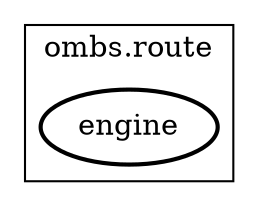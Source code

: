 digraph g {
subgraph cluster1 {
label="ombs.route"
G0 [shape=ellipse,style=bold,label="engine"];
}
}
